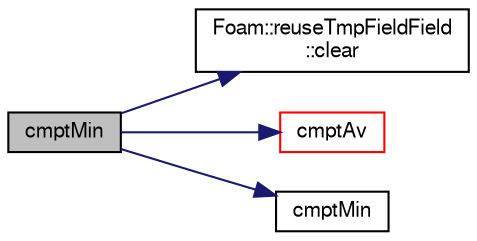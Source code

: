 digraph "cmptMin"
{
  bgcolor="transparent";
  edge [fontname="FreeSans",fontsize="10",labelfontname="FreeSans",labelfontsize="10"];
  node [fontname="FreeSans",fontsize="10",shape=record];
  rankdir="LR";
  Node64662 [label="cmptMin",height=0.2,width=0.4,color="black", fillcolor="grey75", style="filled", fontcolor="black"];
  Node64662 -> Node64663 [color="midnightblue",fontsize="10",style="solid",fontname="FreeSans"];
  Node64663 [label="Foam::reuseTmpFieldField\l::clear",height=0.2,width=0.4,color="black",URL="$a26426.html#a2bd1992336e2c45d6656ab33bad6f9d7"];
  Node64662 -> Node64664 [color="midnightblue",fontsize="10",style="solid",fontname="FreeSans"];
  Node64664 [label="cmptAv",height=0.2,width=0.4,color="red",URL="$a21124.html#a7af056d5acb329854c78eb3267468c11"];
  Node64662 -> Node64671 [color="midnightblue",fontsize="10",style="solid",fontname="FreeSans"];
  Node64671 [label="cmptMin",height=0.2,width=0.4,color="black",URL="$a21124.html#a4b2a4d10cca98cdf1b0f9667b5d8d556"];
}
